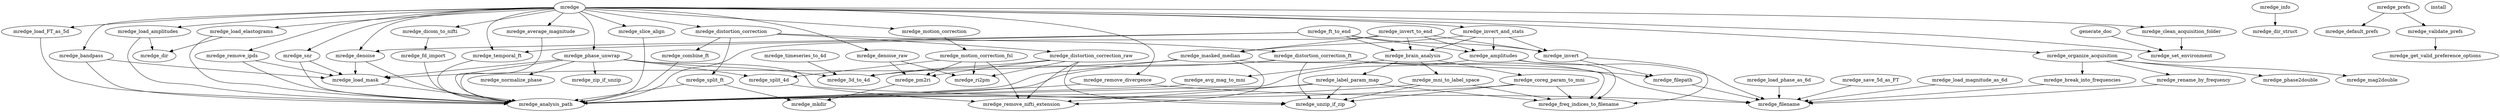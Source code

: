 /* Created by mdot for Matlab */
digraph m2html {
  generate_doc -> mredge_set_environment;
  mredge_break_into_frequencies -> mredge_filename;
  mredge_clean_acquisition_folder -> mredge_set_environment;
  mredge_combine_ft -> mredge_analysis_path;
  mredge_dicom_to_nifti -> mredge_fd_import;
  mredge_fd_import -> mredge_analysis_path;
  mredge_load_FT_as_5d -> mredge_analysis_path;
  mredge_load_amplitudes -> mredge_analysis_path;
  mredge_load_amplitudes -> mredge_dir;
  mredge_load_elastograms -> mredge_analysis_path;
  mredge_load_elastograms -> mredge_dir;
  mredge_load_magnitude_as_6d -> mredge_filename;
  mredge_load_phase_as_6d -> mredge_filename;
  mredge_organize_acquisition -> mredge_break_into_frequencies;
  mredge_organize_acquisition -> mredge_rename_by_frequency;
  mredge_organize_acquisition -> mredge_mag2double;
  mredge_organize_acquisition -> mredge_phase2double;
  mredge_rename_by_frequency -> mredge_filename;
  mredge_save_5d_as_FT -> mredge_filename;
  mredge_split_4d -> mredge_remove_nifti_extension;
  mredge_split_ft -> mredge_analysis_path;
  mredge_split_ft -> mredge_mkdir;
  mredge_timeseries_to_4d -> mredge_3d_to_4d;
  mredge -> mredge_clean_acquisition_folder;
  mredge -> mredge_dicom_to_nifti;
  mredge -> mredge_load_FT_as_5d;
  mredge -> mredge_load_amplitudes;
  mredge -> mredge_load_elastograms;
  mredge -> mredge_organize_acquisition;
  mredge -> mredge_average_magnitude;
  mredge -> mredge_bandpass;
  mredge -> mredge_denoise;
  mredge -> mredge_denoise_raw;
  mredge -> mredge_distortion_correction;
  mredge -> mredge_invert_and_stats;
  mredge -> mredge_motion_correction;
  mredge -> mredge_phase_unwrap;
  mredge -> mredge_remove_divergence;
  mredge -> mredge_remove_ipds;
  mredge -> mredge_set_environment;
  mredge -> mredge_slice_align;
  mredge -> mredge_temporal_ft;
  mredge -> mredge_snr;
  mredge_average_magnitude -> mredge_analysis_path;
  mredge_bandpass -> mredge_analysis_path;
  mredge_bandpass -> mredge_load_mask;
  mredge_denoise -> mredge_analysis_path;
  mredge_denoise -> mredge_load_mask;
  mredge_denoise_raw -> mredge_pm2ri;
  mredge_denoise_raw -> mredge_ri2pm;
  mredge_distortion_correction -> mredge_combine_ft;
  mredge_distortion_correction -> mredge_split_ft;
  mredge_distortion_correction -> mredge_distortion_correction_ft;
  mredge_distortion_correction -> mredge_distortion_correction_raw;
  mredge_distortion_correction_ft -> mredge_analysis_path;
  mredge_distortion_correction_ft -> mredge_filename;
  mredge_distortion_correction_ft -> mredge_unzip_if_zip;
  mredge_distortion_correction_ft -> mredge_3d_to_4d;
  mredge_distortion_correction_ft -> mredge_filepath;
  mredge_distortion_correction_raw -> mredge_remove_nifti_extension;
  mredge_distortion_correction_raw -> mredge_unzip_if_zip;
  mredge_distortion_correction_raw -> mredge_3d_to_4d;
  mredge_distortion_correction_raw -> mredge_pm2ri;
  mredge_distortion_correction_raw -> mredge_ri2pm;
  mredge_filepath -> mredge_filename;
  mredge_ft_to_end -> mredge_denoise;
  mredge_ft_to_end -> mredge_invert;
  mredge_ft_to_end -> mredge_temporal_ft;
  mredge_ft_to_end -> mredge_brain_analysis;
  mredge_ft_to_end -> mredge_amplitudes;
  mredge_info -> mredge_dir_struct;
  mredge_invert -> mredge_freq_indices_to_filename;
  mredge_invert -> mredge_filepath;
  mredge_invert_and_stats -> mredge_invert;
  mredge_invert_and_stats -> mredge_brain_analysis;
  mredge_invert_and_stats -> mredge_amplitudes;
  mredge_invert_and_stats -> mredge_masked_median;
  mredge_invert_to_end -> mredge_analysis_path;
  mredge_invert_to_end -> mredge_invert;
  mredge_invert_to_end -> mredge_brain_analysis;
  mredge_invert_to_end -> mredge_amplitudes;
  mredge_invert_to_end -> mredge_masked_median;
  mredge_load_mask -> mredge_analysis_path;
  mredge_motion_correction -> mredge_motion_correction_fsl;
  mredge_motion_correction_fsl -> mredge_remove_nifti_extension;
  mredge_motion_correction_fsl -> mredge_split_4d;
  mredge_motion_correction_fsl -> mredge_pm2ri;
  mredge_motion_correction_fsl -> mredge_ri2pm;
  mredge_phase_unwrap -> mredge_analysis_path;
  mredge_phase_unwrap -> mredge_split_4d;
  mredge_phase_unwrap -> mredge_unzip_if_zip;
  mredge_phase_unwrap -> mredge_zip_if_unzip;
  mredge_phase_unwrap -> mredge_3d_to_4d;
  mredge_phase_unwrap -> mredge_load_mask;
  mredge_phase_unwrap -> mredge_normalize_phase;
  mredge_pm2ri -> mredge_mkdir;
  mredge_remove_divergence -> mredge_analysis_path;
  mredge_remove_divergence -> mredge_filename;
  mredge_remove_ipds -> mredge_analysis_path;
  mredge_remove_ipds -> mredge_load_mask;
  mredge_slice_align -> mredge_analysis_path;
  mredge_temporal_ft -> mredge_analysis_path;
  mredge_avg_mag_to_mni -> mredge_analysis_path;
  mredge_brain_analysis -> mredge_avg_mag_to_mni;
  mredge_brain_analysis -> mredge_coreg_param_to_mni;
  mredge_brain_analysis -> mredge_label_param_map;
  mredge_brain_analysis -> mredge_mni_to_label_space;
  mredge_coreg_param_to_mni -> mredge_analysis_path;
  mredge_coreg_param_to_mni -> mredge_freq_indices_to_filename;
  mredge_coreg_param_to_mni -> mredge_unzip_if_zip;
  mredge_label_param_map -> mredge_analysis_path;
  mredge_label_param_map -> mredge_freq_indices_to_filename;
  mredge_label_param_map -> mredge_remove_nifti_extension;
  mredge_label_param_map -> mredge_unzip_if_zip;
  mredge_mni_to_label_space -> mredge_analysis_path;
  mredge_mni_to_label_space -> mredge_freq_indices_to_filename;
  mredge_mni_to_label_space -> mredge_unzip_if_zip;
  mredge_prefs -> mredge_default_prefs;
  mredge_prefs -> mredge_validate_prefs;
  mredge_validate_prefs -> mredge_get_valid_preference_options;
  mredge_amplitudes -> mredge_analysis_path;
  mredge_amplitudes -> mredge_filename;
  mredge_amplitudes -> mredge_freq_indices_to_filename;
  mredge_masked_median -> mredge_analysis_path;
  mredge_masked_median -> mredge_freq_indices_to_filename;
  mredge_masked_median -> mredge_remove_nifti_extension;
  mredge_masked_median -> mredge_load_mask;
  mredge_snr -> mredge_analysis_path;
  mredge_snr -> mredge_load_mask;

  generate_doc [URL="MREdge/generate_doc.html"];
  install [URL="MREdge/install.html"];
  mredge_analysis_path [URL="MREdge/src/main/m/file_ops/mredge_analysis_path.html"];
  mredge_break_into_frequencies [URL="MREdge/src/main/m/file_ops/mredge_break_into_frequencies.html"];
  mredge_clean_acquisition_folder [URL="MREdge/src/main/m/file_ops/mredge_clean_acquisition_folder.html"];
  mredge_combine_ft [URL="MREdge/src/main/m/file_ops/mredge_combine_ft.html"];
  mredge_dicom_to_nifti [URL="MREdge/src/main/m/file_ops/mredge_dicom_to_nifti.html"];
  mredge_dir [URL="MREdge/src/main/m/file_ops/mredge_dir.html"];
  mredge_fd_import [URL="MREdge/src/main/m/file_ops/mredge_fd_import.html"];
  mredge_filename [URL="MREdge/src/main/m/file_ops/mredge_filename.html"];
  mredge_freq_indices_to_filename [URL="MREdge/src/main/m/file_ops/mredge_freq_indices_to_filename.html"];
  mredge_load_FT_as_5d [URL="MREdge/src/main/m/file_ops/mredge_load_FT_as_5d.html"];
  mredge_load_amplitudes [URL="MREdge/src/main/m/file_ops/mredge_load_amplitudes.html"];
  mredge_load_elastograms [URL="MREdge/src/main/m/file_ops/mredge_load_elastograms.html"];
  mredge_load_magnitude_as_6d [URL="MREdge/src/main/m/file_ops/mredge_load_magnitude_as_6d.html"];
  mredge_load_phase_as_6d [URL="MREdge/src/main/m/file_ops/mredge_load_phase_as_6d.html"];
  mredge_mkdir [URL="MREdge/src/main/m/file_ops/mredge_mkdir.html"];
  mredge_organize_acquisition [URL="MREdge/src/main/m/file_ops/mredge_organize_acquisition.html"];
  mredge_remove_nifti_extension [URL="MREdge/src/main/m/file_ops/mredge_remove_nifti_extension.html"];
  mredge_rename_by_frequency [URL="MREdge/src/main/m/file_ops/mredge_rename_by_frequency.html"];
  mredge_save_5d_as_FT [URL="MREdge/src/main/m/file_ops/mredge_save_5d_as_FT.html"];
  mredge_split_4d [URL="MREdge/src/main/m/file_ops/mredge_split_4d.html"];
  mredge_split_ft [URL="MREdge/src/main/m/file_ops/mredge_split_ft.html"];
  mredge_timeseries_to_4d [URL="MREdge/src/main/m/file_ops/mredge_timeseries_to_4d.html"];
  mredge_unzip_if_zip [URL="MREdge/src/main/m/file_ops/mredge_unzip_if_zip.html"];
  mredge_zip_if_unzip [URL="MREdge/src/main/m/file_ops/mredge_zip_if_unzip.html"];
  mredge [URL="MREdge/src/main/m/mredge.html"];
  mredge_3d_to_4d [URL="MREdge/src/main/m/mredge_3d_to_4d.html"];
  mredge_average_magnitude [URL="MREdge/src/main/m/mredge_average_magnitude.html"];
  mredge_bandpass [URL="MREdge/src/main/m/mredge_bandpass.html"];
  mredge_denoise [URL="MREdge/src/main/m/mredge_denoise.html"];
  mredge_denoise_raw [URL="MREdge/src/main/m/mredge_denoise_raw.html"];
  mredge_dir_struct [URL="MREdge/src/main/m/mredge_dir_struct.html"];
  mredge_distortion_correction [URL="MREdge/src/main/m/mredge_distortion_correction.html"];
  mredge_distortion_correction_ft [URL="MREdge/src/main/m/mredge_distortion_correction_ft.html"];
  mredge_distortion_correction_raw [URL="MREdge/src/main/m/mredge_distortion_correction_raw.html"];
  mredge_filepath [URL="MREdge/src/main/m/mredge_filepath.html"];
  mredge_ft_to_end [URL="MREdge/src/main/m/mredge_ft_to_end.html"];
  mredge_info [URL="MREdge/src/main/m/mredge_info.html"];
  mredge_invert [URL="MREdge/src/main/m/mredge_invert.html"];
  mredge_invert_and_stats [URL="MREdge/src/main/m/mredge_invert_and_stats.html"];
  mredge_invert_to_end [URL="MREdge/src/main/m/mredge_invert_to_end.html"];
  mredge_load_mask [URL="MREdge/src/main/m/mredge_load_mask.html"];
  mredge_mag2double [URL="MREdge/src/main/m/mredge_mag2double.html"];
  mredge_motion_correction [URL="MREdge/src/main/m/mredge_motion_correction.html"];
  mredge_motion_correction_fsl [URL="MREdge/src/main/m/mredge_motion_correction_fsl.html"];
  mredge_normalize_phase [URL="MREdge/src/main/m/mredge_normalize_phase.html"];
  mredge_phase2double [URL="MREdge/src/main/m/mredge_phase2double.html"];
  mredge_phase_unwrap [URL="MREdge/src/main/m/mredge_phase_unwrap.html"];
  mredge_pm2ri [URL="MREdge/src/main/m/mredge_pm2ri.html"];
  mredge_remove_divergence [URL="MREdge/src/main/m/mredge_remove_divergence.html"];
  mredge_remove_ipds [URL="MREdge/src/main/m/mredge_remove_ipds.html"];
  mredge_ri2pm [URL="MREdge/src/main/m/mredge_ri2pm.html"];
  mredge_set_environment [URL="MREdge/src/main/m/mredge_set_environment.html"];
  mredge_slice_align [URL="MREdge/src/main/m/mredge_slice_align.html"];
  mredge_temporal_ft [URL="MREdge/src/main/m/mredge_temporal_ft.html"];
  mredge_avg_mag_to_mni [URL="MREdge/src/main/m/neuro/mredge_avg_mag_to_mni.html"];
  mredge_brain_analysis [URL="MREdge/src/main/m/neuro/mredge_brain_analysis.html"];
  mredge_coreg_param_to_mni [URL="MREdge/src/main/m/neuro/mredge_coreg_param_to_mni.html"];
  mredge_label_param_map [URL="MREdge/src/main/m/neuro/mredge_label_param_map.html"];
  mredge_mni_to_label_space [URL="MREdge/src/main/m/neuro/mredge_mni_to_label_space.html"];
  mredge_default_prefs [URL="MREdge/src/main/m/prefs/mredge_default_prefs.html"];
  mredge_get_valid_preference_options [URL="MREdge/src/main/m/prefs/mredge_get_valid_preference_options.html"];
  mredge_prefs [URL="MREdge/src/main/m/prefs/mredge_prefs.html"];
  mredge_validate_prefs [URL="MREdge/src/main/m/prefs/mredge_validate_prefs.html"];
  mredge_amplitudes [URL="MREdge/src/main/m/stats/mredge_amplitudes.html"];
  mredge_masked_median [URL="MREdge/src/main/m/stats/mredge_masked_median.html"];
  mredge_snr [URL="MREdge/src/main/m/stats/mredge_snr.html"];
}